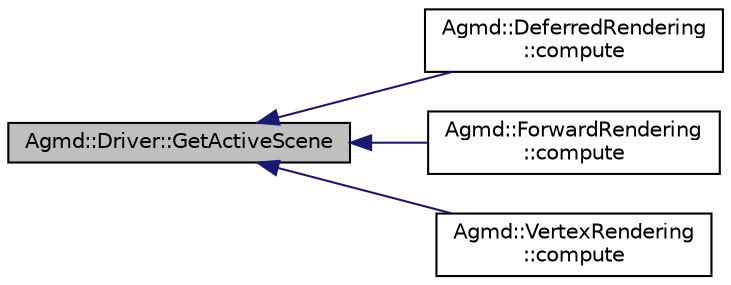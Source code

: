 digraph "Agmd::Driver::GetActiveScene"
{
  edge [fontname="Helvetica",fontsize="10",labelfontname="Helvetica",labelfontsize="10"];
  node [fontname="Helvetica",fontsize="10",shape=record];
  rankdir="LR";
  Node1 [label="Agmd::Driver::GetActiveScene",height=0.2,width=0.4,color="black", fillcolor="grey75", style="filled" fontcolor="black"];
  Node1 -> Node2 [dir="back",color="midnightblue",fontsize="10",style="solid"];
  Node2 [label="Agmd::DeferredRendering\l::compute",height=0.2,width=0.4,color="black", fillcolor="white", style="filled",URL="$class_agmd_1_1_deferred_rendering.html#a515c1e13b229417261fa43f77e594076"];
  Node1 -> Node3 [dir="back",color="midnightblue",fontsize="10",style="solid"];
  Node3 [label="Agmd::ForwardRendering\l::compute",height=0.2,width=0.4,color="black", fillcolor="white", style="filled",URL="$class_agmd_1_1_forward_rendering.html#a439976e5f442bf382e827f786f3e34f1"];
  Node1 -> Node4 [dir="back",color="midnightblue",fontsize="10",style="solid"];
  Node4 [label="Agmd::VertexRendering\l::compute",height=0.2,width=0.4,color="black", fillcolor="white", style="filled",URL="$class_agmd_1_1_vertex_rendering.html#a380d35675521fa7b1b739c1c1214c882"];
}
